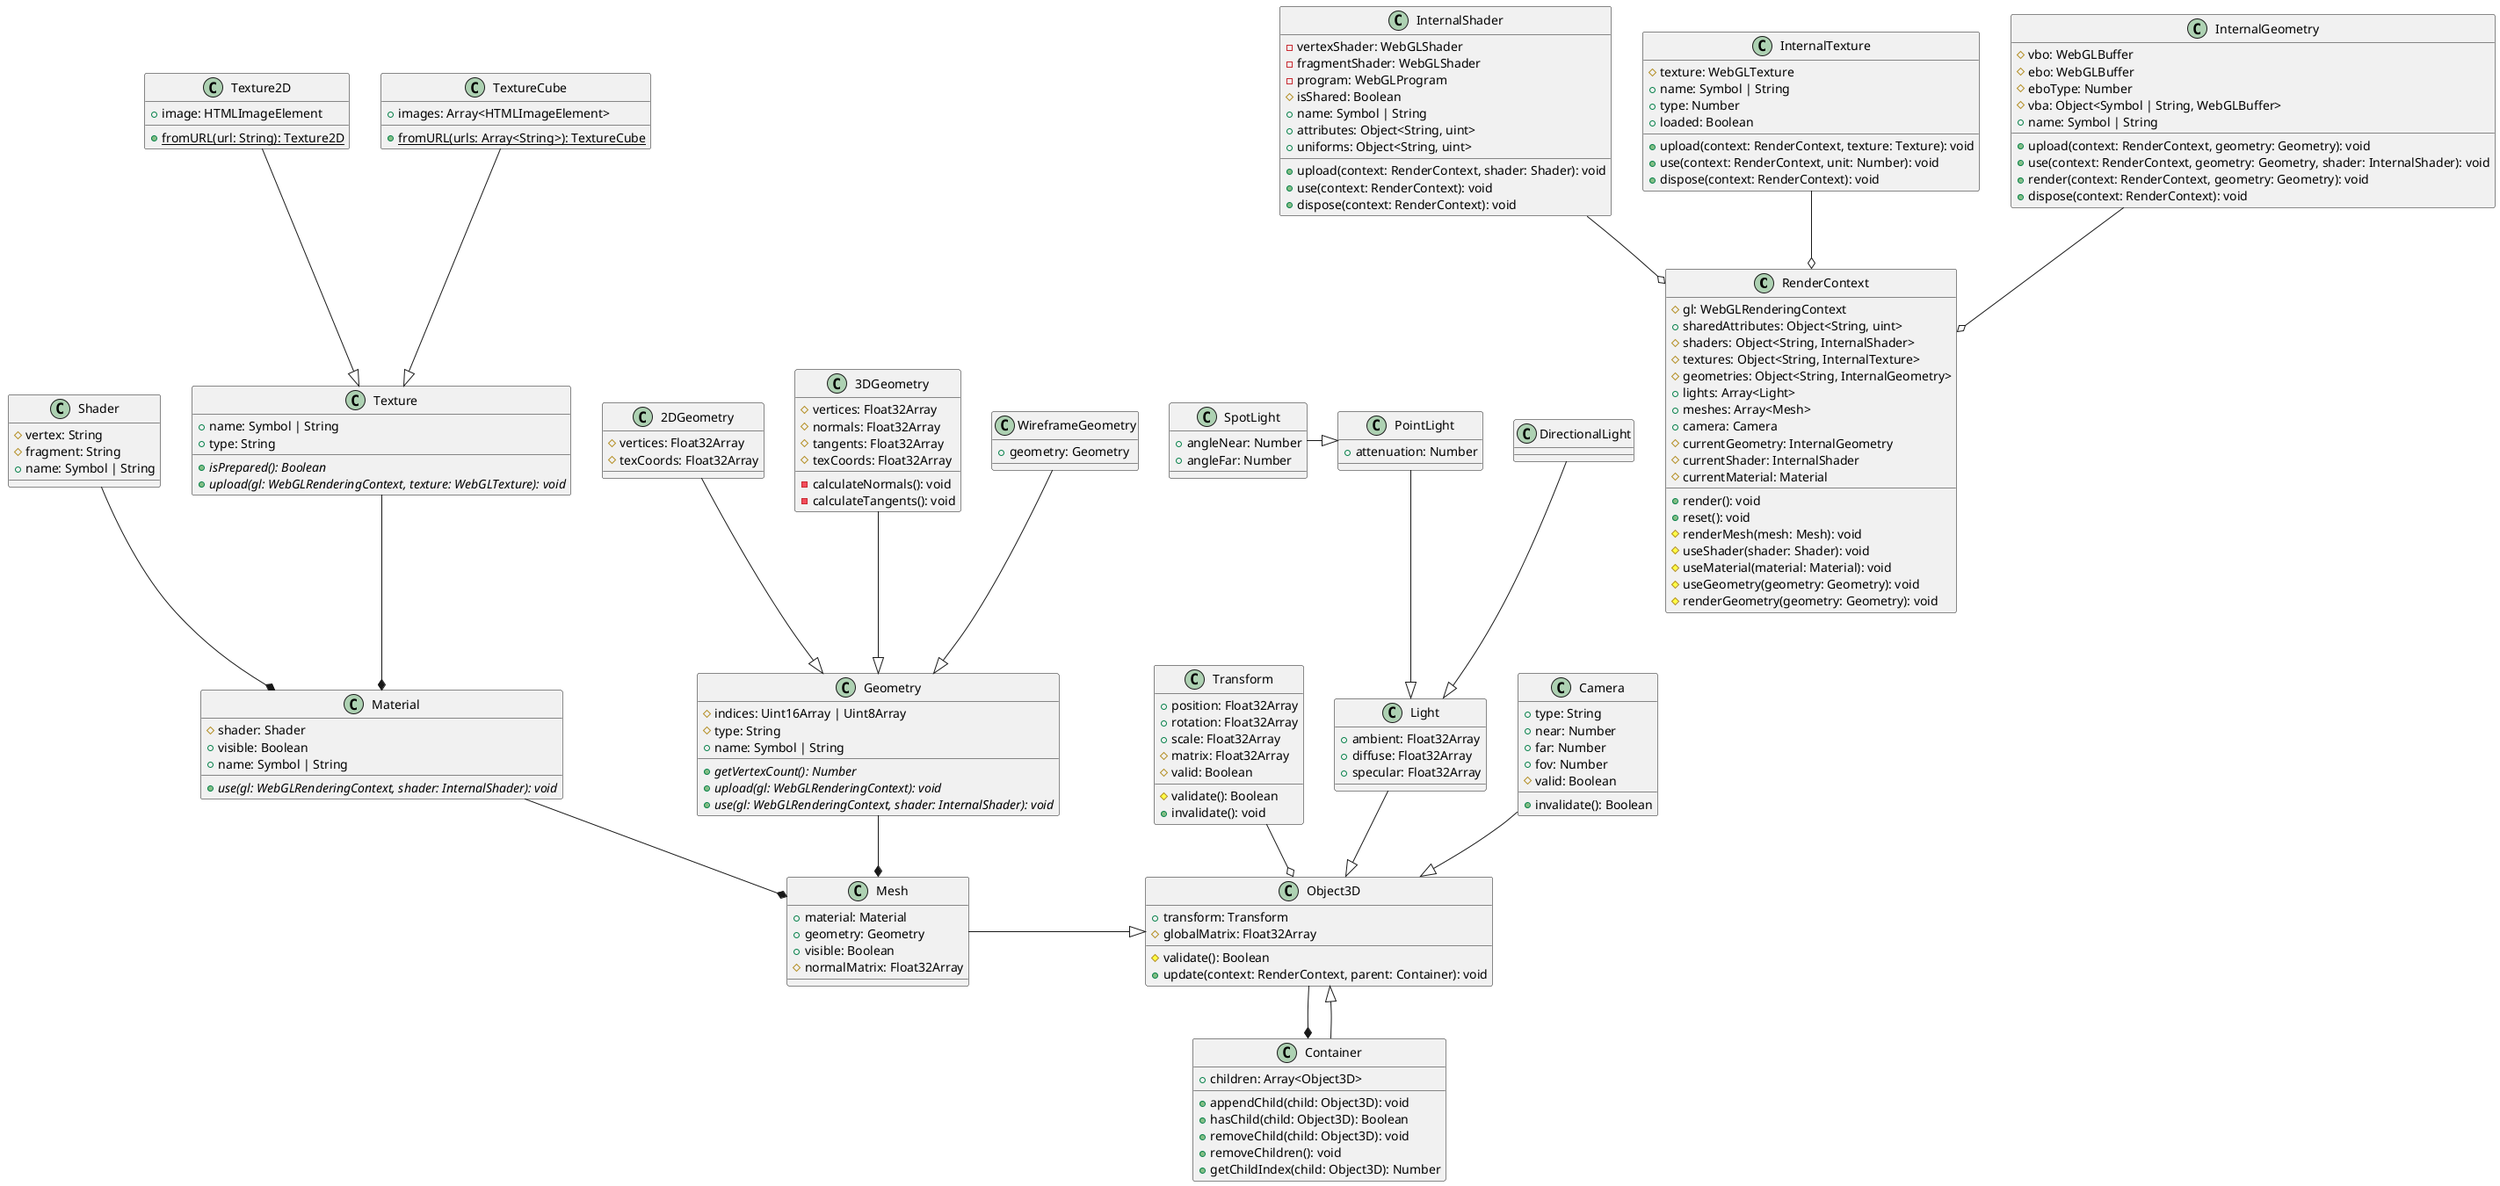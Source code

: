 @startuml

class RenderContext {
  #gl: WebGLRenderingContext
  +sharedAttributes: Object<String, uint>
  #shaders: Object<String, InternalShader>
  #textures: Object<String, InternalTexture>
  #geometries: Object<String, InternalGeometry>
  +lights: Array<Light>
  +meshes: Array<Mesh>
  +camera: Camera
  #currentGeometry: InternalGeometry
  #currentShader: InternalShader
  #currentMaterial: Material
  +render(): void
  +reset(): void
  #renderMesh(mesh: Mesh): void
  #useShader(shader: Shader): void
  #useMaterial(material: Material): void
  #useGeometry(geometry: Geometry): void
  #renderGeometry(geometry: Geometry): void
}

class InternalShader {
  -vertexShader: WebGLShader
  -fragmentShader: WebGLShader
  -program: WebGLProgram
  #isShared: Boolean
  +name: Symbol | String
  +attributes: Object<String, uint>
  +uniforms: Object<String, uint>
  +upload(context: RenderContext, shader: Shader): void
  +use(context: RenderContext): void
  +dispose(context: RenderContext): void
}

InternalShader --o RenderContext

class Shader {
  #vertex: String
  #fragment: String
  +name: Symbol | String
}

class InternalTexture {
  #texture: WebGLTexture
  +name: Symbol | String
  +type: Number
  +loaded: Boolean
  +upload(context: RenderContext, texture: Texture): void
  +use(context: RenderContext, unit: Number): void
  +dispose(context: RenderContext): void
}

InternalTexture --o RenderContext

class Texture {
  +name: Symbol | String
  +type: String
  {abstract} +isPrepared(): Boolean
  {abstract} +upload(gl: WebGLRenderingContext, texture: WebGLTexture): void
}

class Texture2D {
  +image: HTMLImageElement
  {static} +fromURL(url: String): Texture2D
}

class TextureCube {
  +images: Array<HTMLImageElement>
  {static} +fromURL(urls: Array<String>): TextureCube
}

Texture2D --|> Texture
TextureCube --|> Texture

class Material {
  #shader: Shader
  +visible: Boolean
  +name: Symbol | String
  {abstract} +use(gl: WebGLRenderingContext, shader: InternalShader): void
}

Shader --* Material
Texture --* Material

class InternalGeometry {
  #vbo: WebGLBuffer
  #ebo: WebGLBuffer
  #eboType: Number
  #vba: Object<Symbol | String, WebGLBuffer>
  +name: Symbol | String
  +upload(context: RenderContext, geometry: Geometry): void
  +use(context: RenderContext, geometry: Geometry, shader: InternalShader): void
  +render(context: RenderContext, geometry: Geometry): void
  +dispose(context: RenderContext): void
}

InternalGeometry --o RenderContext

class Geometry {
  #indices: Uint16Array | Uint8Array
  #type: String
  +name: Symbol | String
  {abstract} +getVertexCount(): Number
  {abstract} +upload(gl: WebGLRenderingContext): void
  {abstract} +use(gl: WebGLRenderingContext, shader: InternalShader): void
}

class 2DGeometry {
  #vertices: Float32Array
  #texCoords: Float32Array
}

class 3DGeometry {
  #vertices: Float32Array
  #normals: Float32Array
  #tangents: Float32Array
  #texCoords: Float32Array
  -calculateNormals(): void
  -calculateTangents(): void
}

2DGeometry --|> Geometry
3DGeometry --|> Geometry

class WireframeGeometry {
  +geometry: Geometry
}

WireframeGeometry --|> Geometry

class Transform {
  +position: Float32Array
  +rotation: Float32Array
  +scale: Float32Array
  #matrix: Float32Array
  #valid: Boolean
  #validate(): Boolean
  +invalidate(): void
}

class Object3D {
  +transform: Transform
  #globalMatrix: Float32Array
  #validate(): Boolean
  +update(context: RenderContext, parent: Container): void
}

Transform --o Object3D

class Mesh {
  +material: Material
  +geometry: Geometry
  +visible: Boolean
  #normalMatrix: Float32Array
}

Mesh -|> Object3D

class Light {
  +ambient: Float32Array
  +diffuse: Float32Array
  +specular: Float32Array
}

Light --|> Object3D

class PointLight {
  +attenuation: Number
}

PointLight --|> Light

class SpotLight {
  +angleNear: Number
  +angleFar: Number
}

SpotLight -|> PointLight

class DirectionalLight {

}

DirectionalLight --|> Light

class Camera {
  +type: String
  +near: Number
  +far: Number
  +fov: Number
  #valid: Boolean
  +invalidate(): Boolean
}

Camera --|> Object3D

class Container {
  +children: Array<Object3D>
  +appendChild(child: Object3D): void
  +hasChild(child: Object3D): Boolean
  +removeChild(child: Object3D): void
  +removeChildren(): void
  +getChildIndex(child: Object3D): Number
}

Object3D --* Container
Container --|> Object3D

Geometry --* Mesh
Material --* Mesh

@enduml
